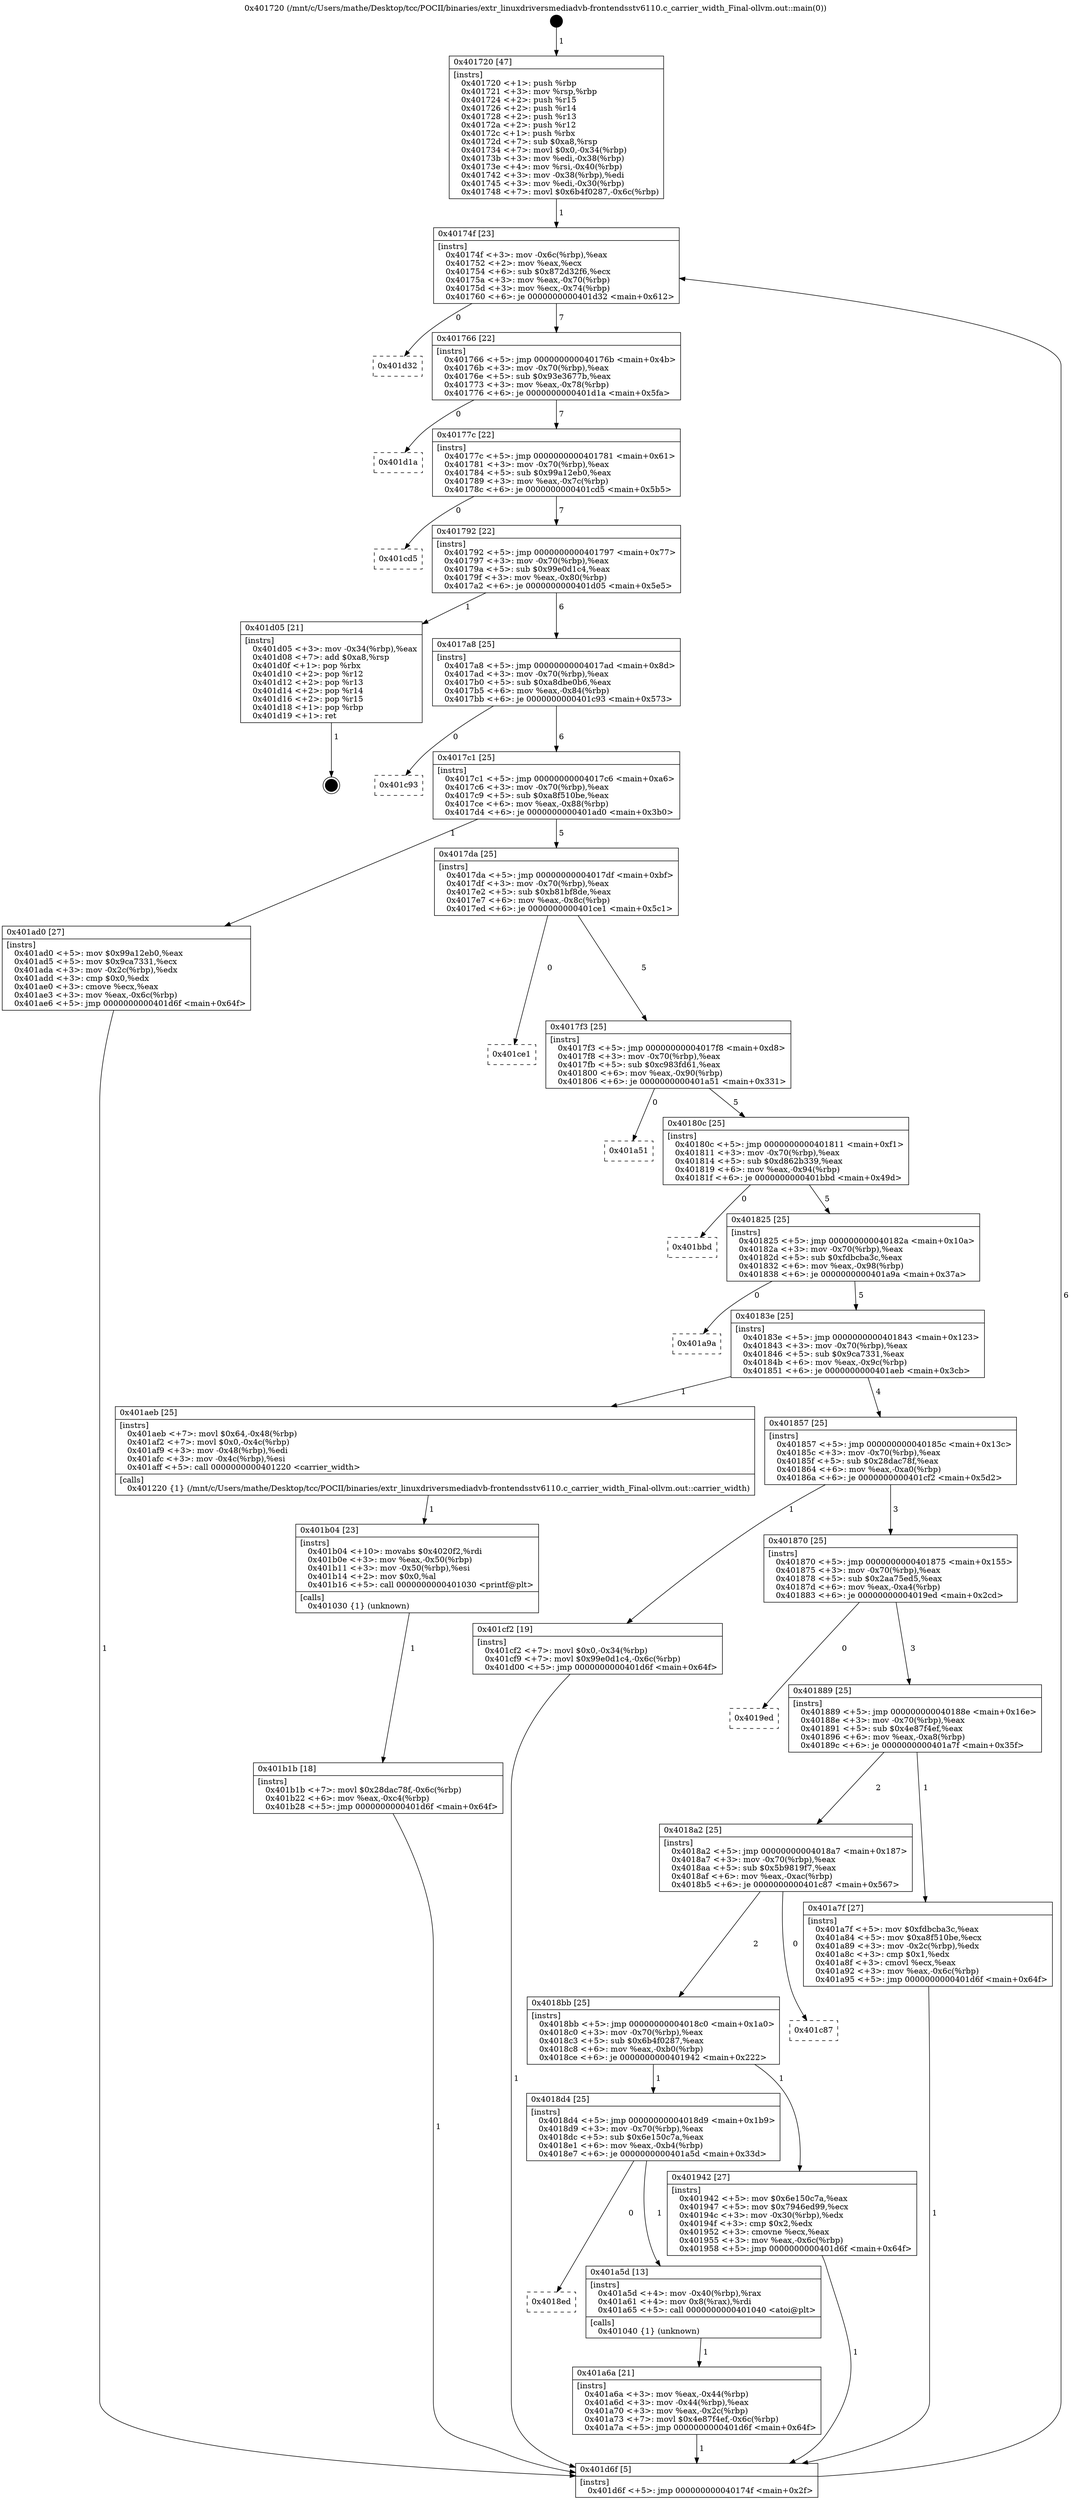 digraph "0x401720" {
  label = "0x401720 (/mnt/c/Users/mathe/Desktop/tcc/POCII/binaries/extr_linuxdriversmediadvb-frontendsstv6110.c_carrier_width_Final-ollvm.out::main(0))"
  labelloc = "t"
  node[shape=record]

  Entry [label="",width=0.3,height=0.3,shape=circle,fillcolor=black,style=filled]
  "0x40174f" [label="{
     0x40174f [23]\l
     | [instrs]\l
     &nbsp;&nbsp;0x40174f \<+3\>: mov -0x6c(%rbp),%eax\l
     &nbsp;&nbsp;0x401752 \<+2\>: mov %eax,%ecx\l
     &nbsp;&nbsp;0x401754 \<+6\>: sub $0x872d32f6,%ecx\l
     &nbsp;&nbsp;0x40175a \<+3\>: mov %eax,-0x70(%rbp)\l
     &nbsp;&nbsp;0x40175d \<+3\>: mov %ecx,-0x74(%rbp)\l
     &nbsp;&nbsp;0x401760 \<+6\>: je 0000000000401d32 \<main+0x612\>\l
  }"]
  "0x401d32" [label="{
     0x401d32\l
  }", style=dashed]
  "0x401766" [label="{
     0x401766 [22]\l
     | [instrs]\l
     &nbsp;&nbsp;0x401766 \<+5\>: jmp 000000000040176b \<main+0x4b\>\l
     &nbsp;&nbsp;0x40176b \<+3\>: mov -0x70(%rbp),%eax\l
     &nbsp;&nbsp;0x40176e \<+5\>: sub $0x93e3677b,%eax\l
     &nbsp;&nbsp;0x401773 \<+3\>: mov %eax,-0x78(%rbp)\l
     &nbsp;&nbsp;0x401776 \<+6\>: je 0000000000401d1a \<main+0x5fa\>\l
  }"]
  Exit [label="",width=0.3,height=0.3,shape=circle,fillcolor=black,style=filled,peripheries=2]
  "0x401d1a" [label="{
     0x401d1a\l
  }", style=dashed]
  "0x40177c" [label="{
     0x40177c [22]\l
     | [instrs]\l
     &nbsp;&nbsp;0x40177c \<+5\>: jmp 0000000000401781 \<main+0x61\>\l
     &nbsp;&nbsp;0x401781 \<+3\>: mov -0x70(%rbp),%eax\l
     &nbsp;&nbsp;0x401784 \<+5\>: sub $0x99a12eb0,%eax\l
     &nbsp;&nbsp;0x401789 \<+3\>: mov %eax,-0x7c(%rbp)\l
     &nbsp;&nbsp;0x40178c \<+6\>: je 0000000000401cd5 \<main+0x5b5\>\l
  }"]
  "0x401b1b" [label="{
     0x401b1b [18]\l
     | [instrs]\l
     &nbsp;&nbsp;0x401b1b \<+7\>: movl $0x28dac78f,-0x6c(%rbp)\l
     &nbsp;&nbsp;0x401b22 \<+6\>: mov %eax,-0xc4(%rbp)\l
     &nbsp;&nbsp;0x401b28 \<+5\>: jmp 0000000000401d6f \<main+0x64f\>\l
  }"]
  "0x401cd5" [label="{
     0x401cd5\l
  }", style=dashed]
  "0x401792" [label="{
     0x401792 [22]\l
     | [instrs]\l
     &nbsp;&nbsp;0x401792 \<+5\>: jmp 0000000000401797 \<main+0x77\>\l
     &nbsp;&nbsp;0x401797 \<+3\>: mov -0x70(%rbp),%eax\l
     &nbsp;&nbsp;0x40179a \<+5\>: sub $0x99e0d1c4,%eax\l
     &nbsp;&nbsp;0x40179f \<+3\>: mov %eax,-0x80(%rbp)\l
     &nbsp;&nbsp;0x4017a2 \<+6\>: je 0000000000401d05 \<main+0x5e5\>\l
  }"]
  "0x401b04" [label="{
     0x401b04 [23]\l
     | [instrs]\l
     &nbsp;&nbsp;0x401b04 \<+10\>: movabs $0x4020f2,%rdi\l
     &nbsp;&nbsp;0x401b0e \<+3\>: mov %eax,-0x50(%rbp)\l
     &nbsp;&nbsp;0x401b11 \<+3\>: mov -0x50(%rbp),%esi\l
     &nbsp;&nbsp;0x401b14 \<+2\>: mov $0x0,%al\l
     &nbsp;&nbsp;0x401b16 \<+5\>: call 0000000000401030 \<printf@plt\>\l
     | [calls]\l
     &nbsp;&nbsp;0x401030 \{1\} (unknown)\l
  }"]
  "0x401d05" [label="{
     0x401d05 [21]\l
     | [instrs]\l
     &nbsp;&nbsp;0x401d05 \<+3\>: mov -0x34(%rbp),%eax\l
     &nbsp;&nbsp;0x401d08 \<+7\>: add $0xa8,%rsp\l
     &nbsp;&nbsp;0x401d0f \<+1\>: pop %rbx\l
     &nbsp;&nbsp;0x401d10 \<+2\>: pop %r12\l
     &nbsp;&nbsp;0x401d12 \<+2\>: pop %r13\l
     &nbsp;&nbsp;0x401d14 \<+2\>: pop %r14\l
     &nbsp;&nbsp;0x401d16 \<+2\>: pop %r15\l
     &nbsp;&nbsp;0x401d18 \<+1\>: pop %rbp\l
     &nbsp;&nbsp;0x401d19 \<+1\>: ret\l
  }"]
  "0x4017a8" [label="{
     0x4017a8 [25]\l
     | [instrs]\l
     &nbsp;&nbsp;0x4017a8 \<+5\>: jmp 00000000004017ad \<main+0x8d\>\l
     &nbsp;&nbsp;0x4017ad \<+3\>: mov -0x70(%rbp),%eax\l
     &nbsp;&nbsp;0x4017b0 \<+5\>: sub $0xa8dbe0b6,%eax\l
     &nbsp;&nbsp;0x4017b5 \<+6\>: mov %eax,-0x84(%rbp)\l
     &nbsp;&nbsp;0x4017bb \<+6\>: je 0000000000401c93 \<main+0x573\>\l
  }"]
  "0x401a6a" [label="{
     0x401a6a [21]\l
     | [instrs]\l
     &nbsp;&nbsp;0x401a6a \<+3\>: mov %eax,-0x44(%rbp)\l
     &nbsp;&nbsp;0x401a6d \<+3\>: mov -0x44(%rbp),%eax\l
     &nbsp;&nbsp;0x401a70 \<+3\>: mov %eax,-0x2c(%rbp)\l
     &nbsp;&nbsp;0x401a73 \<+7\>: movl $0x4e87f4ef,-0x6c(%rbp)\l
     &nbsp;&nbsp;0x401a7a \<+5\>: jmp 0000000000401d6f \<main+0x64f\>\l
  }"]
  "0x401c93" [label="{
     0x401c93\l
  }", style=dashed]
  "0x4017c1" [label="{
     0x4017c1 [25]\l
     | [instrs]\l
     &nbsp;&nbsp;0x4017c1 \<+5\>: jmp 00000000004017c6 \<main+0xa6\>\l
     &nbsp;&nbsp;0x4017c6 \<+3\>: mov -0x70(%rbp),%eax\l
     &nbsp;&nbsp;0x4017c9 \<+5\>: sub $0xa8f510be,%eax\l
     &nbsp;&nbsp;0x4017ce \<+6\>: mov %eax,-0x88(%rbp)\l
     &nbsp;&nbsp;0x4017d4 \<+6\>: je 0000000000401ad0 \<main+0x3b0\>\l
  }"]
  "0x4018ed" [label="{
     0x4018ed\l
  }", style=dashed]
  "0x401ad0" [label="{
     0x401ad0 [27]\l
     | [instrs]\l
     &nbsp;&nbsp;0x401ad0 \<+5\>: mov $0x99a12eb0,%eax\l
     &nbsp;&nbsp;0x401ad5 \<+5\>: mov $0x9ca7331,%ecx\l
     &nbsp;&nbsp;0x401ada \<+3\>: mov -0x2c(%rbp),%edx\l
     &nbsp;&nbsp;0x401add \<+3\>: cmp $0x0,%edx\l
     &nbsp;&nbsp;0x401ae0 \<+3\>: cmove %ecx,%eax\l
     &nbsp;&nbsp;0x401ae3 \<+3\>: mov %eax,-0x6c(%rbp)\l
     &nbsp;&nbsp;0x401ae6 \<+5\>: jmp 0000000000401d6f \<main+0x64f\>\l
  }"]
  "0x4017da" [label="{
     0x4017da [25]\l
     | [instrs]\l
     &nbsp;&nbsp;0x4017da \<+5\>: jmp 00000000004017df \<main+0xbf\>\l
     &nbsp;&nbsp;0x4017df \<+3\>: mov -0x70(%rbp),%eax\l
     &nbsp;&nbsp;0x4017e2 \<+5\>: sub $0xb81bf8de,%eax\l
     &nbsp;&nbsp;0x4017e7 \<+6\>: mov %eax,-0x8c(%rbp)\l
     &nbsp;&nbsp;0x4017ed \<+6\>: je 0000000000401ce1 \<main+0x5c1\>\l
  }"]
  "0x401a5d" [label="{
     0x401a5d [13]\l
     | [instrs]\l
     &nbsp;&nbsp;0x401a5d \<+4\>: mov -0x40(%rbp),%rax\l
     &nbsp;&nbsp;0x401a61 \<+4\>: mov 0x8(%rax),%rdi\l
     &nbsp;&nbsp;0x401a65 \<+5\>: call 0000000000401040 \<atoi@plt\>\l
     | [calls]\l
     &nbsp;&nbsp;0x401040 \{1\} (unknown)\l
  }"]
  "0x401ce1" [label="{
     0x401ce1\l
  }", style=dashed]
  "0x4017f3" [label="{
     0x4017f3 [25]\l
     | [instrs]\l
     &nbsp;&nbsp;0x4017f3 \<+5\>: jmp 00000000004017f8 \<main+0xd8\>\l
     &nbsp;&nbsp;0x4017f8 \<+3\>: mov -0x70(%rbp),%eax\l
     &nbsp;&nbsp;0x4017fb \<+5\>: sub $0xc983fd61,%eax\l
     &nbsp;&nbsp;0x401800 \<+6\>: mov %eax,-0x90(%rbp)\l
     &nbsp;&nbsp;0x401806 \<+6\>: je 0000000000401a51 \<main+0x331\>\l
  }"]
  "0x401720" [label="{
     0x401720 [47]\l
     | [instrs]\l
     &nbsp;&nbsp;0x401720 \<+1\>: push %rbp\l
     &nbsp;&nbsp;0x401721 \<+3\>: mov %rsp,%rbp\l
     &nbsp;&nbsp;0x401724 \<+2\>: push %r15\l
     &nbsp;&nbsp;0x401726 \<+2\>: push %r14\l
     &nbsp;&nbsp;0x401728 \<+2\>: push %r13\l
     &nbsp;&nbsp;0x40172a \<+2\>: push %r12\l
     &nbsp;&nbsp;0x40172c \<+1\>: push %rbx\l
     &nbsp;&nbsp;0x40172d \<+7\>: sub $0xa8,%rsp\l
     &nbsp;&nbsp;0x401734 \<+7\>: movl $0x0,-0x34(%rbp)\l
     &nbsp;&nbsp;0x40173b \<+3\>: mov %edi,-0x38(%rbp)\l
     &nbsp;&nbsp;0x40173e \<+4\>: mov %rsi,-0x40(%rbp)\l
     &nbsp;&nbsp;0x401742 \<+3\>: mov -0x38(%rbp),%edi\l
     &nbsp;&nbsp;0x401745 \<+3\>: mov %edi,-0x30(%rbp)\l
     &nbsp;&nbsp;0x401748 \<+7\>: movl $0x6b4f0287,-0x6c(%rbp)\l
  }"]
  "0x401a51" [label="{
     0x401a51\l
  }", style=dashed]
  "0x40180c" [label="{
     0x40180c [25]\l
     | [instrs]\l
     &nbsp;&nbsp;0x40180c \<+5\>: jmp 0000000000401811 \<main+0xf1\>\l
     &nbsp;&nbsp;0x401811 \<+3\>: mov -0x70(%rbp),%eax\l
     &nbsp;&nbsp;0x401814 \<+5\>: sub $0xd862b339,%eax\l
     &nbsp;&nbsp;0x401819 \<+6\>: mov %eax,-0x94(%rbp)\l
     &nbsp;&nbsp;0x40181f \<+6\>: je 0000000000401bbd \<main+0x49d\>\l
  }"]
  "0x401d6f" [label="{
     0x401d6f [5]\l
     | [instrs]\l
     &nbsp;&nbsp;0x401d6f \<+5\>: jmp 000000000040174f \<main+0x2f\>\l
  }"]
  "0x401bbd" [label="{
     0x401bbd\l
  }", style=dashed]
  "0x401825" [label="{
     0x401825 [25]\l
     | [instrs]\l
     &nbsp;&nbsp;0x401825 \<+5\>: jmp 000000000040182a \<main+0x10a\>\l
     &nbsp;&nbsp;0x40182a \<+3\>: mov -0x70(%rbp),%eax\l
     &nbsp;&nbsp;0x40182d \<+5\>: sub $0xfdbcba3c,%eax\l
     &nbsp;&nbsp;0x401832 \<+6\>: mov %eax,-0x98(%rbp)\l
     &nbsp;&nbsp;0x401838 \<+6\>: je 0000000000401a9a \<main+0x37a\>\l
  }"]
  "0x4018d4" [label="{
     0x4018d4 [25]\l
     | [instrs]\l
     &nbsp;&nbsp;0x4018d4 \<+5\>: jmp 00000000004018d9 \<main+0x1b9\>\l
     &nbsp;&nbsp;0x4018d9 \<+3\>: mov -0x70(%rbp),%eax\l
     &nbsp;&nbsp;0x4018dc \<+5\>: sub $0x6e150c7a,%eax\l
     &nbsp;&nbsp;0x4018e1 \<+6\>: mov %eax,-0xb4(%rbp)\l
     &nbsp;&nbsp;0x4018e7 \<+6\>: je 0000000000401a5d \<main+0x33d\>\l
  }"]
  "0x401a9a" [label="{
     0x401a9a\l
  }", style=dashed]
  "0x40183e" [label="{
     0x40183e [25]\l
     | [instrs]\l
     &nbsp;&nbsp;0x40183e \<+5\>: jmp 0000000000401843 \<main+0x123\>\l
     &nbsp;&nbsp;0x401843 \<+3\>: mov -0x70(%rbp),%eax\l
     &nbsp;&nbsp;0x401846 \<+5\>: sub $0x9ca7331,%eax\l
     &nbsp;&nbsp;0x40184b \<+6\>: mov %eax,-0x9c(%rbp)\l
     &nbsp;&nbsp;0x401851 \<+6\>: je 0000000000401aeb \<main+0x3cb\>\l
  }"]
  "0x401942" [label="{
     0x401942 [27]\l
     | [instrs]\l
     &nbsp;&nbsp;0x401942 \<+5\>: mov $0x6e150c7a,%eax\l
     &nbsp;&nbsp;0x401947 \<+5\>: mov $0x7946ed99,%ecx\l
     &nbsp;&nbsp;0x40194c \<+3\>: mov -0x30(%rbp),%edx\l
     &nbsp;&nbsp;0x40194f \<+3\>: cmp $0x2,%edx\l
     &nbsp;&nbsp;0x401952 \<+3\>: cmovne %ecx,%eax\l
     &nbsp;&nbsp;0x401955 \<+3\>: mov %eax,-0x6c(%rbp)\l
     &nbsp;&nbsp;0x401958 \<+5\>: jmp 0000000000401d6f \<main+0x64f\>\l
  }"]
  "0x401aeb" [label="{
     0x401aeb [25]\l
     | [instrs]\l
     &nbsp;&nbsp;0x401aeb \<+7\>: movl $0x64,-0x48(%rbp)\l
     &nbsp;&nbsp;0x401af2 \<+7\>: movl $0x0,-0x4c(%rbp)\l
     &nbsp;&nbsp;0x401af9 \<+3\>: mov -0x48(%rbp),%edi\l
     &nbsp;&nbsp;0x401afc \<+3\>: mov -0x4c(%rbp),%esi\l
     &nbsp;&nbsp;0x401aff \<+5\>: call 0000000000401220 \<carrier_width\>\l
     | [calls]\l
     &nbsp;&nbsp;0x401220 \{1\} (/mnt/c/Users/mathe/Desktop/tcc/POCII/binaries/extr_linuxdriversmediadvb-frontendsstv6110.c_carrier_width_Final-ollvm.out::carrier_width)\l
  }"]
  "0x401857" [label="{
     0x401857 [25]\l
     | [instrs]\l
     &nbsp;&nbsp;0x401857 \<+5\>: jmp 000000000040185c \<main+0x13c\>\l
     &nbsp;&nbsp;0x40185c \<+3\>: mov -0x70(%rbp),%eax\l
     &nbsp;&nbsp;0x40185f \<+5\>: sub $0x28dac78f,%eax\l
     &nbsp;&nbsp;0x401864 \<+6\>: mov %eax,-0xa0(%rbp)\l
     &nbsp;&nbsp;0x40186a \<+6\>: je 0000000000401cf2 \<main+0x5d2\>\l
  }"]
  "0x4018bb" [label="{
     0x4018bb [25]\l
     | [instrs]\l
     &nbsp;&nbsp;0x4018bb \<+5\>: jmp 00000000004018c0 \<main+0x1a0\>\l
     &nbsp;&nbsp;0x4018c0 \<+3\>: mov -0x70(%rbp),%eax\l
     &nbsp;&nbsp;0x4018c3 \<+5\>: sub $0x6b4f0287,%eax\l
     &nbsp;&nbsp;0x4018c8 \<+6\>: mov %eax,-0xb0(%rbp)\l
     &nbsp;&nbsp;0x4018ce \<+6\>: je 0000000000401942 \<main+0x222\>\l
  }"]
  "0x401cf2" [label="{
     0x401cf2 [19]\l
     | [instrs]\l
     &nbsp;&nbsp;0x401cf2 \<+7\>: movl $0x0,-0x34(%rbp)\l
     &nbsp;&nbsp;0x401cf9 \<+7\>: movl $0x99e0d1c4,-0x6c(%rbp)\l
     &nbsp;&nbsp;0x401d00 \<+5\>: jmp 0000000000401d6f \<main+0x64f\>\l
  }"]
  "0x401870" [label="{
     0x401870 [25]\l
     | [instrs]\l
     &nbsp;&nbsp;0x401870 \<+5\>: jmp 0000000000401875 \<main+0x155\>\l
     &nbsp;&nbsp;0x401875 \<+3\>: mov -0x70(%rbp),%eax\l
     &nbsp;&nbsp;0x401878 \<+5\>: sub $0x2aa75ed5,%eax\l
     &nbsp;&nbsp;0x40187d \<+6\>: mov %eax,-0xa4(%rbp)\l
     &nbsp;&nbsp;0x401883 \<+6\>: je 00000000004019ed \<main+0x2cd\>\l
  }"]
  "0x401c87" [label="{
     0x401c87\l
  }", style=dashed]
  "0x4019ed" [label="{
     0x4019ed\l
  }", style=dashed]
  "0x401889" [label="{
     0x401889 [25]\l
     | [instrs]\l
     &nbsp;&nbsp;0x401889 \<+5\>: jmp 000000000040188e \<main+0x16e\>\l
     &nbsp;&nbsp;0x40188e \<+3\>: mov -0x70(%rbp),%eax\l
     &nbsp;&nbsp;0x401891 \<+5\>: sub $0x4e87f4ef,%eax\l
     &nbsp;&nbsp;0x401896 \<+6\>: mov %eax,-0xa8(%rbp)\l
     &nbsp;&nbsp;0x40189c \<+6\>: je 0000000000401a7f \<main+0x35f\>\l
  }"]
  "0x4018a2" [label="{
     0x4018a2 [25]\l
     | [instrs]\l
     &nbsp;&nbsp;0x4018a2 \<+5\>: jmp 00000000004018a7 \<main+0x187\>\l
     &nbsp;&nbsp;0x4018a7 \<+3\>: mov -0x70(%rbp),%eax\l
     &nbsp;&nbsp;0x4018aa \<+5\>: sub $0x5b9819f7,%eax\l
     &nbsp;&nbsp;0x4018af \<+6\>: mov %eax,-0xac(%rbp)\l
     &nbsp;&nbsp;0x4018b5 \<+6\>: je 0000000000401c87 \<main+0x567\>\l
  }"]
  "0x401a7f" [label="{
     0x401a7f [27]\l
     | [instrs]\l
     &nbsp;&nbsp;0x401a7f \<+5\>: mov $0xfdbcba3c,%eax\l
     &nbsp;&nbsp;0x401a84 \<+5\>: mov $0xa8f510be,%ecx\l
     &nbsp;&nbsp;0x401a89 \<+3\>: mov -0x2c(%rbp),%edx\l
     &nbsp;&nbsp;0x401a8c \<+3\>: cmp $0x1,%edx\l
     &nbsp;&nbsp;0x401a8f \<+3\>: cmovl %ecx,%eax\l
     &nbsp;&nbsp;0x401a92 \<+3\>: mov %eax,-0x6c(%rbp)\l
     &nbsp;&nbsp;0x401a95 \<+5\>: jmp 0000000000401d6f \<main+0x64f\>\l
  }"]
  Entry -> "0x401720" [label=" 1"]
  "0x40174f" -> "0x401d32" [label=" 0"]
  "0x40174f" -> "0x401766" [label=" 7"]
  "0x401d05" -> Exit [label=" 1"]
  "0x401766" -> "0x401d1a" [label=" 0"]
  "0x401766" -> "0x40177c" [label=" 7"]
  "0x401cf2" -> "0x401d6f" [label=" 1"]
  "0x40177c" -> "0x401cd5" [label=" 0"]
  "0x40177c" -> "0x401792" [label=" 7"]
  "0x401b1b" -> "0x401d6f" [label=" 1"]
  "0x401792" -> "0x401d05" [label=" 1"]
  "0x401792" -> "0x4017a8" [label=" 6"]
  "0x401b04" -> "0x401b1b" [label=" 1"]
  "0x4017a8" -> "0x401c93" [label=" 0"]
  "0x4017a8" -> "0x4017c1" [label=" 6"]
  "0x401aeb" -> "0x401b04" [label=" 1"]
  "0x4017c1" -> "0x401ad0" [label=" 1"]
  "0x4017c1" -> "0x4017da" [label=" 5"]
  "0x401ad0" -> "0x401d6f" [label=" 1"]
  "0x4017da" -> "0x401ce1" [label=" 0"]
  "0x4017da" -> "0x4017f3" [label=" 5"]
  "0x401a7f" -> "0x401d6f" [label=" 1"]
  "0x4017f3" -> "0x401a51" [label=" 0"]
  "0x4017f3" -> "0x40180c" [label=" 5"]
  "0x401a5d" -> "0x401a6a" [label=" 1"]
  "0x40180c" -> "0x401bbd" [label=" 0"]
  "0x40180c" -> "0x401825" [label=" 5"]
  "0x4018d4" -> "0x4018ed" [label=" 0"]
  "0x401825" -> "0x401a9a" [label=" 0"]
  "0x401825" -> "0x40183e" [label=" 5"]
  "0x4018d4" -> "0x401a5d" [label=" 1"]
  "0x40183e" -> "0x401aeb" [label=" 1"]
  "0x40183e" -> "0x401857" [label=" 4"]
  "0x401a6a" -> "0x401d6f" [label=" 1"]
  "0x401857" -> "0x401cf2" [label=" 1"]
  "0x401857" -> "0x401870" [label=" 3"]
  "0x401720" -> "0x40174f" [label=" 1"]
  "0x401870" -> "0x4019ed" [label=" 0"]
  "0x401870" -> "0x401889" [label=" 3"]
  "0x401942" -> "0x401d6f" [label=" 1"]
  "0x401889" -> "0x401a7f" [label=" 1"]
  "0x401889" -> "0x4018a2" [label=" 2"]
  "0x4018bb" -> "0x4018d4" [label=" 1"]
  "0x4018a2" -> "0x401c87" [label=" 0"]
  "0x4018a2" -> "0x4018bb" [label=" 2"]
  "0x401d6f" -> "0x40174f" [label=" 6"]
  "0x4018bb" -> "0x401942" [label=" 1"]
}

